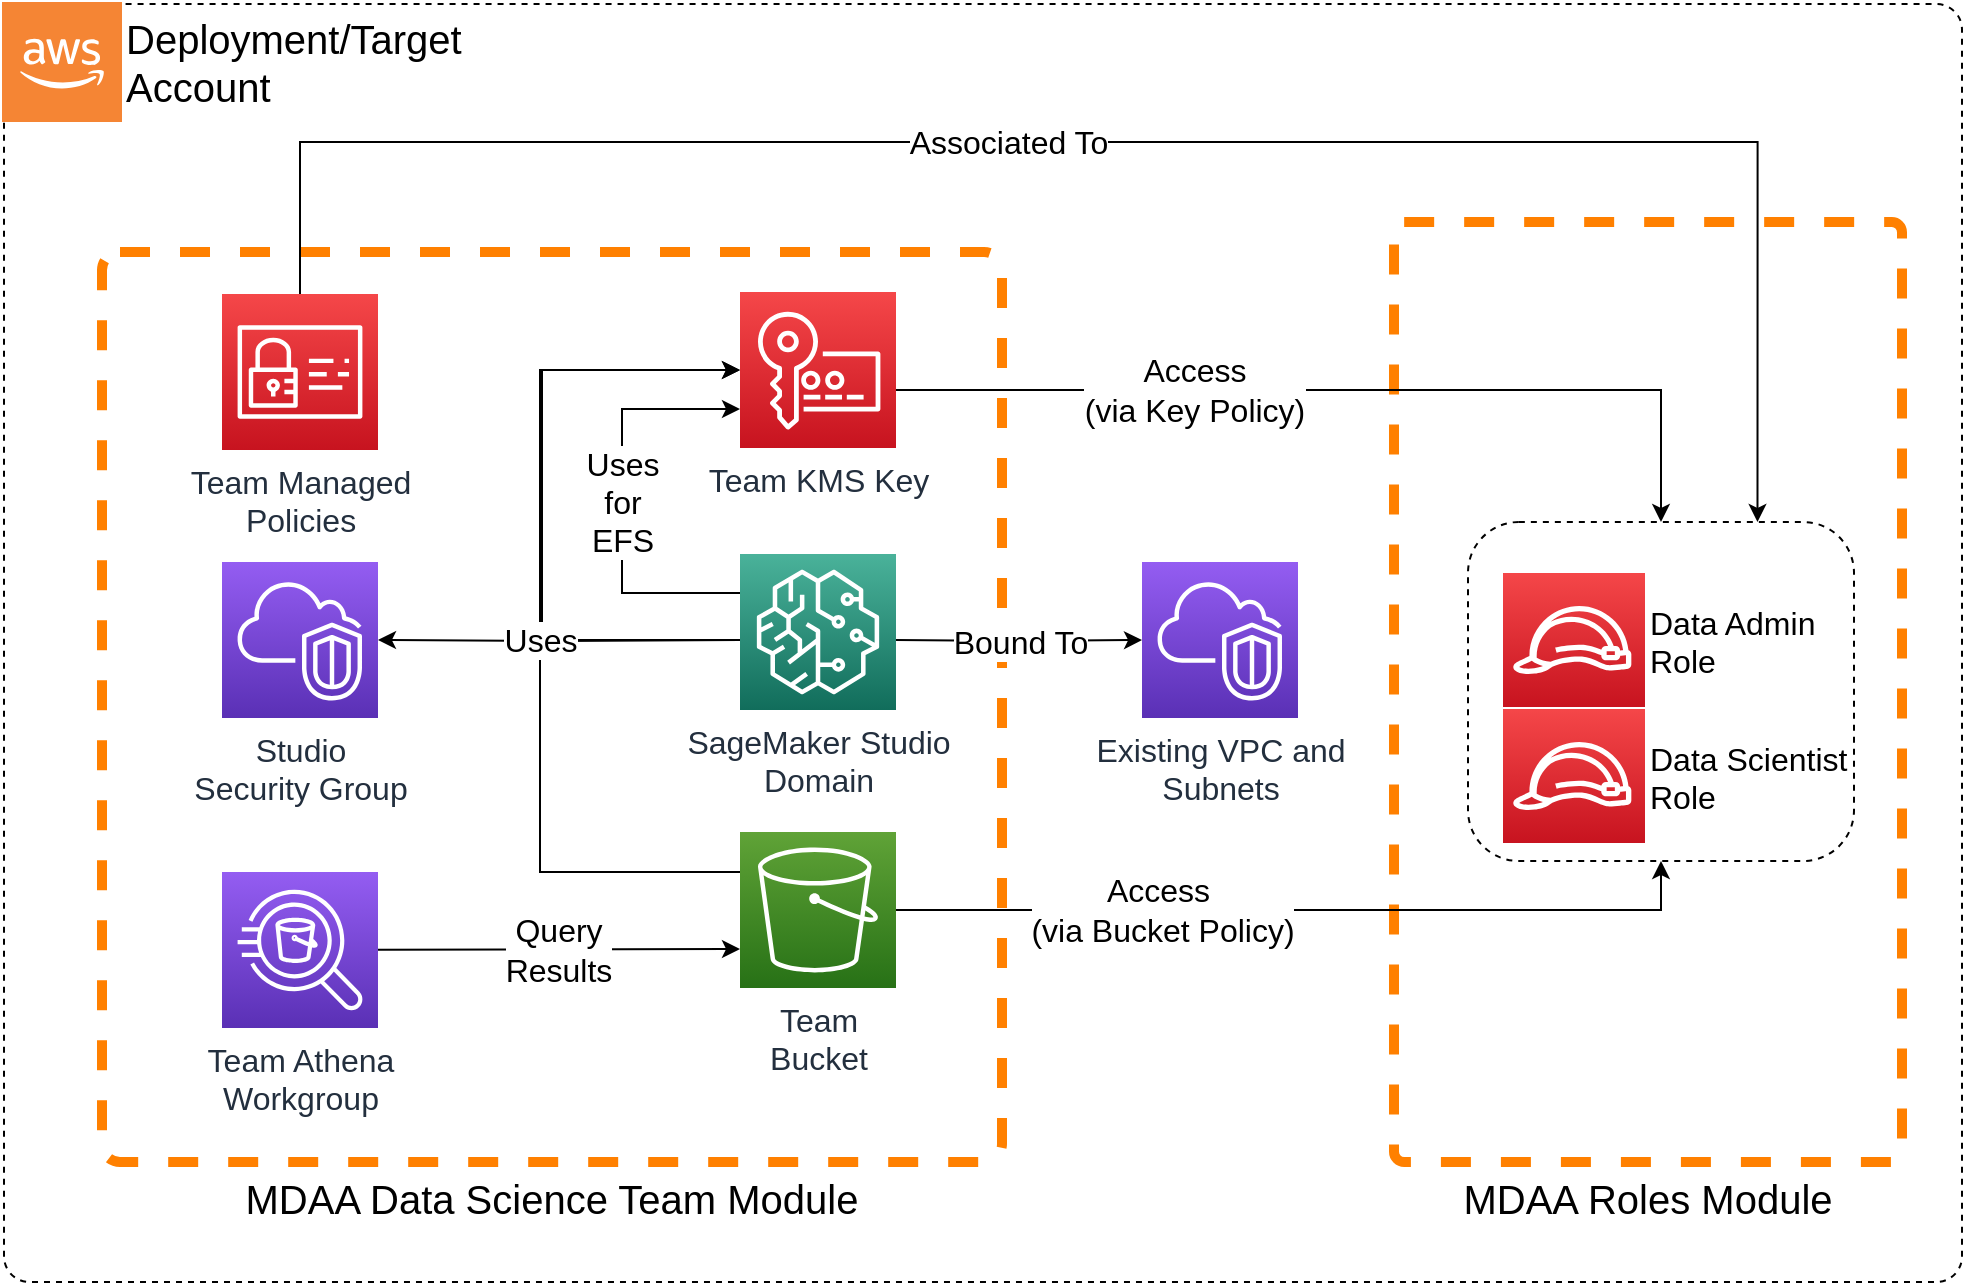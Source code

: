 <mxfile version="21.7.4" type="device" pages="2">
  <diagram id="n5W9dpHo_4uRlmlUV37y" name="Page-1">
    <mxGraphModel dx="1283" dy="813" grid="1" gridSize="10" guides="1" tooltips="1" connect="1" arrows="1" fold="1" page="1" pageScale="1" pageWidth="1700" pageHeight="1100" background="#FFFFFF" math="0" shadow="0">
      <root>
        <mxCell id="0" />
        <mxCell id="1" parent="0" />
        <mxCell id="Vt560z4J3A8kVG_z0Vwq-2" value="" style="rounded=1;whiteSpace=wrap;html=1;fontSize=20;fillColor=none;arcSize=2;dashed=1;" parent="1" vertex="1">
          <mxGeometry x="161" y="271" width="979" height="639" as="geometry" />
        </mxCell>
        <mxCell id="40" value="MDAA Roles Module" style="rounded=1;whiteSpace=wrap;html=1;fontSize=20;fillColor=none;arcSize=2;dashed=1;labelPosition=center;verticalLabelPosition=bottom;align=center;verticalAlign=top;strokeColor=#FF8000;strokeWidth=5;" parent="1" vertex="1">
          <mxGeometry x="856" y="380" width="254" height="470" as="geometry" />
        </mxCell>
        <mxCell id="Vt560z4J3A8kVG_z0Vwq-3" value="MDAA Data Science Team Module" style="rounded=1;whiteSpace=wrap;html=1;fontSize=20;fillColor=none;arcSize=2;dashed=1;labelPosition=center;verticalLabelPosition=bottom;align=center;verticalAlign=top;strokeColor=#FF8000;strokeWidth=5;" parent="1" vertex="1">
          <mxGeometry x="210" y="395" width="450" height="455" as="geometry" />
        </mxCell>
        <mxCell id="Vt560z4J3A8kVG_z0Vwq-4" value="Deployment/Target&lt;br style=&quot;font-size: 20px;&quot;&gt;Account" style="outlineConnect=0;dashed=0;verticalLabelPosition=middle;verticalAlign=middle;align=left;html=1;shape=mxgraph.aws3.cloud_2;fillColor=#F58534;gradientColor=none;labelPosition=right;fontSize=20;" parent="1" vertex="1">
          <mxGeometry x="160" y="270" width="60" height="60" as="geometry" />
        </mxCell>
        <mxCell id="32" value="Access&lt;br&gt;(via Key Policy)" style="edgeStyle=orthogonalEdgeStyle;rounded=0;html=1;fontSize=16;entryX=0.5;entryY=0;entryDx=0;entryDy=0;" parent="1" source="Vt560z4J3A8kVG_z0Vwq-15" target="47" edge="1">
          <mxGeometry x="-0.335" relative="1" as="geometry">
            <Array as="points">
              <mxPoint x="990" y="464" />
            </Array>
            <mxPoint as="offset" />
          </mxGeometry>
        </mxCell>
        <mxCell id="Vt560z4J3A8kVG_z0Vwq-15" value="Team KMS Key" style="sketch=0;points=[[0,0,0],[0.25,0,0],[0.5,0,0],[0.75,0,0],[1,0,0],[0,1,0],[0.25,1,0],[0.5,1,0],[0.75,1,0],[1,1,0],[0,0.25,0],[0,0.5,0],[0,0.75,0],[1,0.25,0],[1,0.5,0],[1,0.75,0]];outlineConnect=0;fontColor=#232F3E;gradientColor=#F54749;gradientDirection=north;fillColor=#C7131F;strokeColor=#ffffff;dashed=0;verticalLabelPosition=bottom;verticalAlign=top;align=center;html=1;fontSize=16;fontStyle=0;aspect=fixed;shape=mxgraph.aws4.resourceIcon;resIcon=mxgraph.aws4.key_management_service;" parent="1" vertex="1">
          <mxGeometry x="529" y="415" width="78" height="78" as="geometry" />
        </mxCell>
        <mxCell id="Vt560z4J3A8kVG_z0Vwq-16" value="Team&lt;br&gt;Bucket" style="sketch=0;points=[[0,0,0],[0.25,0,0],[0.5,0,0],[0.75,0,0],[1,0,0],[0,1,0],[0.25,1,0],[0.5,1,0],[0.75,1,0],[1,1,0],[0,0.25,0],[0,0.5,0],[0,0.75,0],[1,0.25,0],[1,0.5,0],[1,0.75,0]];outlineConnect=0;fontColor=#232F3E;gradientColor=#60A337;gradientDirection=north;fillColor=#277116;strokeColor=#ffffff;dashed=0;verticalLabelPosition=bottom;verticalAlign=top;align=center;html=1;fontSize=16;fontStyle=0;aspect=fixed;shape=mxgraph.aws4.resourceIcon;resIcon=mxgraph.aws4.s3;labelPosition=center;" parent="1" vertex="1">
          <mxGeometry x="529" y="685" width="78" height="78" as="geometry" />
        </mxCell>
        <mxCell id="28" value="Data Admin&#xa;Role" style="group;labelPosition=right;verticalLabelPosition=middle;align=left;verticalAlign=middle;fontSize=16;" parent="1" vertex="1" connectable="0">
          <mxGeometry x="910" y="555" width="72" height="68" as="geometry" />
        </mxCell>
        <mxCell id="29" value="" style="rounded=0;whiteSpace=wrap;html=1;verticalAlign=top;fillColor=#C7131F;strokeColor=#ffffff;fontColor=#232F3E;sketch=0;gradientColor=#F54749;gradientDirection=north;dashed=0;fontStyle=0;" parent="28" vertex="1">
          <mxGeometry width="72" height="68" as="geometry" />
        </mxCell>
        <mxCell id="30" value="" style="sketch=0;outlineConnect=0;dashed=0;verticalLabelPosition=bottom;verticalAlign=top;align=center;html=1;fontSize=12;fontStyle=0;aspect=fixed;pointerEvents=1;shape=mxgraph.aws4.role;" parent="28" vertex="1">
          <mxGeometry x="5" y="17" width="60.27" height="34" as="geometry" />
        </mxCell>
        <mxCell id="33" value="Access&amp;nbsp;&lt;br&gt;(via Bucket Policy)" style="edgeStyle=orthogonalEdgeStyle;rounded=0;html=1;entryX=0.5;entryY=1;entryDx=0;entryDy=0;fontSize=16;exitX=1;exitY=0.5;exitDx=0;exitDy=0;exitPerimeter=0;" parent="1" source="Vt560z4J3A8kVG_z0Vwq-16" target="47" edge="1">
          <mxGeometry x="-0.35" relative="1" as="geometry">
            <mxPoint x="607" y="725" as="sourcePoint" />
            <mxPoint as="offset" />
          </mxGeometry>
        </mxCell>
        <mxCell id="35" style="edgeStyle=orthogonalEdgeStyle;html=1;entryX=0;entryY=0.5;entryDx=0;entryDy=0;entryPerimeter=0;fontSize=16;rounded=0;" parent="1" target="Vt560z4J3A8kVG_z0Vwq-15" edge="1">
          <mxGeometry relative="1" as="geometry">
            <Array as="points">
              <mxPoint x="430" y="589.0" />
              <mxPoint x="430" y="454" />
            </Array>
            <mxPoint x="529" y="589" as="sourcePoint" />
          </mxGeometry>
        </mxCell>
        <mxCell id="37" value="Bound To" style="edgeStyle=orthogonalEdgeStyle;rounded=0;html=1;fontSize=16;" parent="1" target="36" edge="1">
          <mxGeometry relative="1" as="geometry">
            <mxPoint x="607" y="589" as="sourcePoint" />
          </mxGeometry>
        </mxCell>
        <mxCell id="39" style="edgeStyle=orthogonalEdgeStyle;rounded=0;html=1;fontSize=16;" parent="1" target="38" edge="1">
          <mxGeometry relative="1" as="geometry">
            <mxPoint x="529" y="589" as="sourcePoint" />
          </mxGeometry>
        </mxCell>
        <mxCell id="Vt560z4J3A8kVG_z0Vwq-23" value="Uses" style="edgeStyle=orthogonalEdgeStyle;rounded=0;orthogonalLoop=1;jettySize=auto;html=1;fontSize=16;entryX=0;entryY=0.5;entryDx=0;entryDy=0;entryPerimeter=0;" parent="1" source="Vt560z4J3A8kVG_z0Vwq-16" target="Vt560z4J3A8kVG_z0Vwq-15" edge="1">
          <mxGeometry x="-0.047" relative="1" as="geometry">
            <Array as="points">
              <mxPoint x="429" y="705" />
              <mxPoint x="429" y="454" />
            </Array>
            <mxPoint y="-1" as="offset" />
          </mxGeometry>
        </mxCell>
        <mxCell id="36" value="Existing VPC and&lt;br style=&quot;font-size: 16px;&quot;&gt;Subnets" style="sketch=0;points=[[0,0,0],[0.25,0,0],[0.5,0,0],[0.75,0,0],[1,0,0],[0,1,0],[0.25,1,0],[0.5,1,0],[0.75,1,0],[1,1,0],[0,0.25,0],[0,0.5,0],[0,0.75,0],[1,0.25,0],[1,0.5,0],[1,0.75,0]];outlineConnect=0;fontColor=#232F3E;gradientColor=#945DF2;gradientDirection=north;fillColor=#5A30B5;strokeColor=#ffffff;dashed=0;verticalLabelPosition=bottom;verticalAlign=top;align=center;html=1;fontSize=16;fontStyle=0;aspect=fixed;shape=mxgraph.aws4.resourceIcon;resIcon=mxgraph.aws4.vpc;" parent="1" vertex="1">
          <mxGeometry x="730" y="550" width="78" height="78" as="geometry" />
        </mxCell>
        <mxCell id="38" value="Studio&lt;br&gt;Security Group" style="sketch=0;points=[[0,0,0],[0.25,0,0],[0.5,0,0],[0.75,0,0],[1,0,0],[0,1,0],[0.25,1,0],[0.5,1,0],[0.75,1,0],[1,1,0],[0,0.25,0],[0,0.5,0],[0,0.75,0],[1,0.25,0],[1,0.5,0],[1,0.75,0]];outlineConnect=0;fontColor=#232F3E;gradientColor=#945DF2;gradientDirection=north;fillColor=#5A30B5;strokeColor=#ffffff;dashed=0;verticalLabelPosition=bottom;verticalAlign=top;align=center;html=1;fontSize=16;fontStyle=0;aspect=fixed;shape=mxgraph.aws4.resourceIcon;resIcon=mxgraph.aws4.vpc;" parent="1" vertex="1">
          <mxGeometry x="270" y="550" width="78" height="78" as="geometry" />
        </mxCell>
        <mxCell id="50" value="Uses&lt;br&gt;for&lt;br&gt;EFS" style="edgeStyle=orthogonalEdgeStyle;rounded=0;html=1;entryX=0;entryY=0.75;entryDx=0;entryDy=0;entryPerimeter=0;fontSize=16;exitX=0;exitY=0.25;exitDx=0;exitDy=0;exitPerimeter=0;" parent="1" source="41" target="Vt560z4J3A8kVG_z0Vwq-15" edge="1">
          <mxGeometry relative="1" as="geometry">
            <Array as="points">
              <mxPoint x="470" y="566" />
              <mxPoint x="470" y="474" />
            </Array>
          </mxGeometry>
        </mxCell>
        <mxCell id="41" value="SageMaker Studio &lt;br style=&quot;font-size: 16px;&quot;&gt;Domain" style="sketch=0;points=[[0,0,0],[0.25,0,0],[0.5,0,0],[0.75,0,0],[1,0,0],[0,1,0],[0.25,1,0],[0.5,1,0],[0.75,1,0],[1,1,0],[0,0.25,0],[0,0.5,0],[0,0.75,0],[1,0.25,0],[1,0.5,0],[1,0.75,0]];outlineConnect=0;fontColor=#232F3E;gradientColor=#4AB29A;gradientDirection=north;fillColor=#116D5B;strokeColor=#ffffff;dashed=0;verticalLabelPosition=bottom;verticalAlign=top;align=center;html=1;fontSize=16;fontStyle=0;aspect=fixed;shape=mxgraph.aws4.resourceIcon;resIcon=mxgraph.aws4.sagemaker;" parent="1" vertex="1">
          <mxGeometry x="529" y="546" width="78" height="78" as="geometry" />
        </mxCell>
        <mxCell id="43" value="Query&lt;br style=&quot;font-size: 16px;&quot;&gt;Results" style="edgeStyle=none;html=1;entryX=0;entryY=0.75;entryDx=0;entryDy=0;entryPerimeter=0;fontSize=16;" parent="1" source="42" target="Vt560z4J3A8kVG_z0Vwq-16" edge="1">
          <mxGeometry relative="1" as="geometry" />
        </mxCell>
        <mxCell id="42" value="Team Athena&lt;br style=&quot;font-size: 16px;&quot;&gt;Workgroup" style="sketch=0;points=[[0,0,0],[0.25,0,0],[0.5,0,0],[0.75,0,0],[1,0,0],[0,1,0],[0.25,1,0],[0.5,1,0],[0.75,1,0],[1,1,0],[0,0.25,0],[0,0.5,0],[0,0.75,0],[1,0.25,0],[1,0.5,0],[1,0.75,0]];outlineConnect=0;fontColor=#232F3E;gradientColor=#945DF2;gradientDirection=north;fillColor=#5A30B5;strokeColor=#ffffff;dashed=0;verticalLabelPosition=bottom;verticalAlign=top;align=center;html=1;fontSize=16;fontStyle=0;aspect=fixed;shape=mxgraph.aws4.resourceIcon;resIcon=mxgraph.aws4.athena;" parent="1" vertex="1">
          <mxGeometry x="270" y="705" width="78" height="78" as="geometry" />
        </mxCell>
        <mxCell id="44" value="Data Scientist&#xa;Role" style="group;labelPosition=right;verticalLabelPosition=middle;align=left;verticalAlign=middle;fontSize=16;" parent="1" vertex="1" connectable="0">
          <mxGeometry x="910" y="623" width="72" height="68" as="geometry" />
        </mxCell>
        <mxCell id="45" value="" style="rounded=0;whiteSpace=wrap;html=1;verticalAlign=top;fillColor=#C7131F;strokeColor=#ffffff;fontColor=#232F3E;sketch=0;gradientColor=#F54749;gradientDirection=north;dashed=0;fontStyle=0;" parent="44" vertex="1">
          <mxGeometry width="72" height="68" as="geometry" />
        </mxCell>
        <mxCell id="46" value="" style="sketch=0;outlineConnect=0;dashed=0;verticalLabelPosition=bottom;verticalAlign=top;align=center;html=1;fontSize=12;fontStyle=0;aspect=fixed;pointerEvents=1;shape=mxgraph.aws4.role;" parent="44" vertex="1">
          <mxGeometry x="5" y="17" width="60.27" height="34" as="geometry" />
        </mxCell>
        <mxCell id="47" value="" style="rounded=1;whiteSpace=wrap;html=1;fontSize=16;dashed=1;fillColor=none;" parent="1" vertex="1">
          <mxGeometry x="893" y="530" width="193" height="169.5" as="geometry" />
        </mxCell>
        <mxCell id="49" value="Associated To" style="edgeStyle=orthogonalEdgeStyle;html=1;entryX=0.75;entryY=0;entryDx=0;entryDy=0;fontSize=16;rounded=0;" parent="1" source="48" target="47" edge="1">
          <mxGeometry x="-0.136" relative="1" as="geometry">
            <Array as="points">
              <mxPoint x="309" y="340" />
              <mxPoint x="1038" y="340" />
            </Array>
            <mxPoint as="offset" />
          </mxGeometry>
        </mxCell>
        <mxCell id="48" value="Team Managed&lt;br&gt;Policies" style="sketch=0;points=[[0,0,0],[0.25,0,0],[0.5,0,0],[0.75,0,0],[1,0,0],[0,1,0],[0.25,1,0],[0.5,1,0],[0.75,1,0],[1,1,0],[0,0.25,0],[0,0.5,0],[0,0.75,0],[1,0.25,0],[1,0.5,0],[1,0.75,0]];outlineConnect=0;fontColor=#232F3E;gradientColor=#F54749;gradientDirection=north;fillColor=#C7131F;strokeColor=#ffffff;dashed=0;verticalLabelPosition=bottom;verticalAlign=top;align=center;html=1;fontSize=16;fontStyle=0;aspect=fixed;shape=mxgraph.aws4.resourceIcon;resIcon=mxgraph.aws4.identity_and_access_management;" parent="1" vertex="1">
          <mxGeometry x="270" y="416" width="78" height="78" as="geometry" />
        </mxCell>
      </root>
    </mxGraphModel>
  </diagram>
  <diagram id="J8mVswfM1XzISD028ROT" name="Page-2">
    <mxGraphModel dx="5113" dy="1857" grid="1" gridSize="10" guides="1" tooltips="1" connect="1" arrows="1" fold="1" page="1" pageScale="1" pageWidth="2182" pageHeight="1345" math="0" shadow="0">
      <root>
        <mxCell id="0" />
        <mxCell id="1" parent="0" />
        <mxCell id="CcTxp-rUYaUsrzvwo70J-1" value="" style="rounded=1;whiteSpace=wrap;html=1;fontSize=20;fillColor=none;arcSize=2;dashed=1;" vertex="1" parent="1">
          <mxGeometry x="-100" y="320" width="2800" height="1710" as="geometry" />
        </mxCell>
        <mxCell id="CcTxp-rUYaUsrzvwo70J-2" value="MDAA DataOps Project Module" style="rounded=1;whiteSpace=wrap;html=1;fontSize=20;fillColor=none;arcSize=2;dashed=1;labelPosition=center;verticalLabelPosition=top;align=center;verticalAlign=bottom;strokeColor=#FF8000;strokeWidth=5;" vertex="1" parent="1">
          <mxGeometry x="806.14" y="630" width="370" height="180" as="geometry" />
        </mxCell>
        <mxCell id="CcTxp-rUYaUsrzvwo70J-3" value="MDAA Roles Module&amp;nbsp;" style="rounded=1;whiteSpace=wrap;html=1;fontSize=20;fillColor=none;arcSize=2;dashed=1;labelPosition=center;verticalLabelPosition=bottom;align=center;verticalAlign=top;strokeColor=#FF8000;strokeWidth=5;" vertex="1" parent="1">
          <mxGeometry x="750" y="840" width="540" height="760" as="geometry" />
        </mxCell>
        <mxCell id="CcTxp-rUYaUsrzvwo70J-4" value="MDAA Athena Workgroup Module&amp;nbsp;" style="rounded=1;whiteSpace=wrap;html=1;fontSize=20;fillColor=none;arcSize=2;dashed=1;labelPosition=center;verticalLabelPosition=bottom;align=center;verticalAlign=top;strokeColor=#FF8000;strokeWidth=5;" vertex="1" parent="1">
          <mxGeometry x="1320" y="840" width="570" height="480" as="geometry" />
        </mxCell>
        <mxCell id="CcTxp-rUYaUsrzvwo70J-5" value="MDAA S3 Data Lake Module&amp;nbsp;" style="rounded=1;whiteSpace=wrap;html=1;fontSize=20;fillColor=none;arcSize=2;dashed=1;labelPosition=center;verticalLabelPosition=bottom;align=center;verticalAlign=top;strokeColor=#FF8000;strokeWidth=5;" vertex="1" parent="1">
          <mxGeometry x="50" y="840" width="650" height="480" as="geometry" />
        </mxCell>
        <mxCell id="CcTxp-rUYaUsrzvwo70J-6" value="Deployment/Target&lt;br style=&quot;font-size: 20px;&quot;&gt;Account" style="outlineConnect=0;dashed=0;verticalLabelPosition=middle;verticalAlign=middle;align=left;html=1;shape=mxgraph.aws3.cloud_2;fillColor=#F58534;gradientColor=none;labelPosition=right;fontSize=20;" vertex="1" parent="1">
          <mxGeometry x="-10" y="330" width="60" height="60" as="geometry" />
        </mxCell>
        <mxCell id="CcTxp-rUYaUsrzvwo70J-7" value="Transformed&lt;br&gt;Bucket" style="sketch=0;points=[[0,0,0],[0.25,0,0],[0.5,0,0],[0.75,0,0],[1,0,0],[0,1,0],[0.25,1,0],[0.5,1,0],[0.75,1,0],[1,1,0],[0,0.25,0],[0,0.5,0],[0,0.75,0],[1,0.25,0],[1,0.5,0],[1,0.75,0]];outlineConnect=0;fontColor=#232F3E;gradientColor=#60A337;gradientDirection=north;fillColor=#277116;strokeColor=#ffffff;dashed=0;verticalLabelPosition=middle;verticalAlign=middle;align=left;html=1;fontSize=16;fontStyle=0;aspect=fixed;shape=mxgraph.aws4.resourceIcon;resIcon=mxgraph.aws4.s3;labelPosition=right;" vertex="1" parent="1">
          <mxGeometry x="270" y="930" width="78" height="78" as="geometry" />
        </mxCell>
        <mxCell id="CcTxp-rUYaUsrzvwo70J-8" value="Data Lake&#xa;Bucket Policies" style="group;labelPosition=center;verticalLabelPosition=bottom;align=center;verticalAlign=top;fontSize=16;" vertex="1" connectable="0" parent="1">
          <mxGeometry x="269" y="1150" width="80" height="80" as="geometry" />
        </mxCell>
        <mxCell id="CcTxp-rUYaUsrzvwo70J-9" value="" style="whiteSpace=wrap;html=1;aspect=fixed;fontSize=16;verticalAlign=top;fillColor=#277116;strokeColor=#ffffff;fontColor=#232F3E;sketch=0;gradientColor=#60A337;gradientDirection=north;dashed=0;fontStyle=0;" vertex="1" parent="CcTxp-rUYaUsrzvwo70J-8">
          <mxGeometry width="80" height="80" as="geometry" />
        </mxCell>
        <mxCell id="CcTxp-rUYaUsrzvwo70J-10" value="" style="sketch=0;outlineConnect=0;dashed=0;verticalLabelPosition=bottom;verticalAlign=top;align=center;html=1;fontSize=16;fontStyle=0;aspect=fixed;pointerEvents=1;shape=mxgraph.aws4.policy;gradientDirection=north;" vertex="1" parent="CcTxp-rUYaUsrzvwo70J-8">
          <mxGeometry x="7.11" y="13" width="65.78" height="56.5" as="geometry" />
        </mxCell>
        <mxCell id="CcTxp-rUYaUsrzvwo70J-11" value="Data &#xa;Admin" style="group;labelPosition=right;verticalLabelPosition=middle;align=left;verticalAlign=middle;fontSize=16;" vertex="1" connectable="0" parent="1">
          <mxGeometry x="814" y="947.5" width="72" height="68" as="geometry" />
        </mxCell>
        <mxCell id="CcTxp-rUYaUsrzvwo70J-12" value="" style="rounded=0;whiteSpace=wrap;html=1;verticalAlign=top;fillColor=#C7131F;strokeColor=#ffffff;fontColor=#232F3E;sketch=0;gradientColor=#F54749;gradientDirection=north;dashed=0;fontStyle=0;" vertex="1" parent="CcTxp-rUYaUsrzvwo70J-11">
          <mxGeometry width="72" height="68" as="geometry" />
        </mxCell>
        <mxCell id="CcTxp-rUYaUsrzvwo70J-13" value="" style="sketch=0;outlineConnect=0;dashed=0;verticalLabelPosition=bottom;verticalAlign=top;align=center;html=1;fontSize=12;fontStyle=0;aspect=fixed;pointerEvents=1;shape=mxgraph.aws4.role;" vertex="1" parent="CcTxp-rUYaUsrzvwo70J-11">
          <mxGeometry x="5" y="17" width="60.27" height="34" as="geometry" />
        </mxCell>
        <mxCell id="CcTxp-rUYaUsrzvwo70J-14" style="edgeStyle=orthogonalEdgeStyle;rounded=0;html=1;entryX=0.5;entryY=1;entryDx=0;entryDy=0;fontSize=16;dashed=1;" edge="1" parent="1" source="CcTxp-rUYaUsrzvwo70J-17" target="CcTxp-rUYaUsrzvwo70J-29">
          <mxGeometry relative="1" as="geometry" />
        </mxCell>
        <mxCell id="CcTxp-rUYaUsrzvwo70J-15" style="edgeStyle=orthogonalEdgeStyle;rounded=0;html=1;dashed=1;fontSize=16;entryX=0.75;entryY=1;entryDx=0;entryDy=0;" edge="1" parent="1" source="CcTxp-rUYaUsrzvwo70J-17" target="CcTxp-rUYaUsrzvwo70J-43">
          <mxGeometry relative="1" as="geometry" />
        </mxCell>
        <mxCell id="CcTxp-rUYaUsrzvwo70J-16" style="edgeStyle=orthogonalEdgeStyle;rounded=0;html=1;entryX=0.75;entryY=1;entryDx=0;entryDy=0;dashed=1;fontSize=16;" edge="1" parent="1" source="CcTxp-rUYaUsrzvwo70J-17" target="CcTxp-rUYaUsrzvwo70J-12">
          <mxGeometry relative="1" as="geometry" />
        </mxCell>
        <mxCell id="CcTxp-rUYaUsrzvwo70J-17" value="IAM Managed&lt;br style=&quot;font-size: 16px;&quot;&gt;Policies" style="sketch=0;points=[[0,0,0],[0.25,0,0],[0.5,0,0],[0.75,0,0],[1,0,0],[0,1,0],[0.25,1,0],[0.5,1,0],[0.75,1,0],[1,1,0],[0,0.25,0],[0,0.5,0],[0,0.75,0],[1,0.25,0],[1,0.5,0],[1,0.75,0]];outlineConnect=0;fontColor=#232F3E;gradientColor=#F54749;gradientDirection=north;fillColor=#C7131F;strokeColor=#ffffff;dashed=0;verticalLabelPosition=bottom;verticalAlign=top;align=center;html=1;fontSize=16;fontStyle=0;aspect=fixed;shape=mxgraph.aws4.resourceIcon;resIcon=mxgraph.aws4.identity_and_access_management;labelPosition=center;" vertex="1" parent="1">
          <mxGeometry x="1147" y="1200" width="78" height="78" as="geometry" />
        </mxCell>
        <mxCell id="CcTxp-rUYaUsrzvwo70J-18" value="Associated to&lt;br&gt;Data User Role" style="edgeStyle=orthogonalEdgeStyle;html=1;rounded=0;verticalAlign=middle;fontSize=16;entryX=1;entryY=0.5;entryDx=0;entryDy=0;" edge="1" parent="1" source="CcTxp-rUYaUsrzvwo70J-20" target="CcTxp-rUYaUsrzvwo70J-29">
          <mxGeometry x="0.21" relative="1" as="geometry">
            <mxPoint x="930" y="840" as="targetPoint" />
            <Array as="points">
              <mxPoint x="1509" y="977" />
            </Array>
            <mxPoint as="offset" />
          </mxGeometry>
        </mxCell>
        <mxCell id="CcTxp-rUYaUsrzvwo70J-19" style="edgeStyle=orthogonalEdgeStyle;rounded=0;html=1;entryX=0;entryY=0.25;entryDx=0;entryDy=0;entryPerimeter=0;fontSize=16;" edge="1" parent="1" source="CcTxp-rUYaUsrzvwo70J-20" target="CcTxp-rUYaUsrzvwo70J-22">
          <mxGeometry relative="1" as="geometry">
            <Array as="points">
              <mxPoint x="1671" y="981.5" />
              <mxPoint x="1671" y="1132.5" />
            </Array>
          </mxGeometry>
        </mxCell>
        <mxCell id="CcTxp-rUYaUsrzvwo70J-20" value="WorkGroup IAM&lt;br&gt;Managed Policy" style="sketch=0;points=[[0,0,0],[0.25,0,0],[0.5,0,0],[0.75,0,0],[1,0,0],[0,1,0],[0.25,1,0],[0.5,1,0],[0.75,1,0],[1,1,0],[0,0.25,0],[0,0.5,0],[0,0.75,0],[1,0.25,0],[1,0.5,0],[1,0.75,0]];outlineConnect=0;fontColor=#232F3E;gradientColor=#F54749;gradientDirection=north;fillColor=#C7131F;strokeColor=#ffffff;dashed=0;verticalLabelPosition=bottom;verticalAlign=top;align=center;html=1;fontSize=16;fontStyle=0;aspect=fixed;shape=mxgraph.aws4.resourceIcon;resIcon=mxgraph.aws4.identity_and_access_management;labelPosition=center;" vertex="1" parent="1">
          <mxGeometry x="1431" y="942.5" width="78" height="78" as="geometry" />
        </mxCell>
        <mxCell id="CcTxp-rUYaUsrzvwo70J-21" value="Encrypted&lt;br&gt;With" style="edgeStyle=orthogonalEdgeStyle;rounded=0;html=1;entryX=1;entryY=0.75;entryDx=0;entryDy=0;entryPerimeter=0;fontSize=16;exitX=0;exitY=0.75;exitDx=0;exitDy=0;exitPerimeter=0;" edge="1" parent="1" source="CcTxp-rUYaUsrzvwo70J-22" target="CcTxp-rUYaUsrzvwo70J-23">
          <mxGeometry relative="1" as="geometry" />
        </mxCell>
        <mxCell id="CcTxp-rUYaUsrzvwo70J-22" value="Workgroup Query&lt;br&gt;Results Bucket" style="sketch=0;points=[[0,0,0],[0.25,0,0],[0.5,0,0],[0.75,0,0],[1,0,0],[0,1,0],[0.25,1,0],[0.5,1,0],[0.75,1,0],[1,1,0],[0,0.25,0],[0,0.5,0],[0,0.75,0],[1,0.25,0],[1,0.5,0],[1,0.75,0]];outlineConnect=0;fontColor=#232F3E;gradientColor=#60A337;gradientDirection=north;fillColor=#277116;strokeColor=#ffffff;dashed=0;verticalLabelPosition=bottom;verticalAlign=top;align=center;html=1;fontSize=16;fontStyle=0;aspect=fixed;shape=mxgraph.aws4.resourceIcon;resIcon=mxgraph.aws4.s3;labelPosition=center;" vertex="1" parent="1">
          <mxGeometry x="1701" y="1112.5" width="78" height="78" as="geometry" />
        </mxCell>
        <mxCell id="CcTxp-rUYaUsrzvwo70J-23" value="Workgroup&lt;br&gt;KMS Key" style="sketch=0;points=[[0,0,0],[0.25,0,0],[0.5,0,0],[0.75,0,0],[1,0,0],[0,1,0],[0.25,1,0],[0.5,1,0],[0.75,1,0],[1,1,0],[0,0.25,0],[0,0.5,0],[0,0.75,0],[1,0.25,0],[1,0.5,0],[1,0.75,0]];outlineConnect=0;fontColor=#232F3E;gradientColor=#F54749;gradientDirection=north;fillColor=#C7131F;strokeColor=#ffffff;dashed=0;verticalLabelPosition=bottom;verticalAlign=top;align=center;html=1;fontSize=16;fontStyle=0;aspect=fixed;shape=mxgraph.aws4.resourceIcon;resIcon=mxgraph.aws4.key_management_service;" vertex="1" parent="1">
          <mxGeometry x="1431" y="1112.5" width="78" height="78" as="geometry" />
        </mxCell>
        <mxCell id="CcTxp-rUYaUsrzvwo70J-24" value="Results&lt;br&gt;Location" style="edgeStyle=orthogonalEdgeStyle;rounded=0;html=1;fontSize=16;" edge="1" parent="1" source="CcTxp-rUYaUsrzvwo70J-25" target="CcTxp-rUYaUsrzvwo70J-22">
          <mxGeometry relative="1" as="geometry" />
        </mxCell>
        <mxCell id="CcTxp-rUYaUsrzvwo70J-25" value="Athena&lt;br style=&quot;font-size: 16px;&quot;&gt;Workgroup" style="sketch=0;points=[[0,0,0],[0.25,0,0],[0.5,0,0],[0.75,0,0],[1,0,0],[0,1,0],[0.25,1,0],[0.5,1,0],[0.75,1,0],[1,1,0],[0,0.25,0],[0,0.5,0],[0,0.75,0],[1,0.25,0],[1,0.5,0],[1,0.75,0]];outlineConnect=0;fontColor=#232F3E;gradientColor=#945DF2;gradientDirection=north;fillColor=#5A30B5;strokeColor=#ffffff;dashed=0;verticalLabelPosition=top;verticalAlign=bottom;align=center;html=1;fontSize=16;fontStyle=0;aspect=fixed;shape=mxgraph.aws4.resourceIcon;resIcon=mxgraph.aws4.athena;labelPosition=center;" vertex="1" parent="1">
          <mxGeometry x="1701" y="942.5" width="78" height="78" as="geometry" />
        </mxCell>
        <mxCell id="CcTxp-rUYaUsrzvwo70J-26" value="Glue Databases" style="sketch=0;points=[[0,0,0],[0.25,0,0],[0.5,0,0],[0.75,0,0],[1,0,0],[0,1,0],[0.25,1,0],[0.5,1,0],[0.75,1,0],[1,1,0],[0,0.25,0],[0,0.5,0],[0,0.75,0],[1,0.25,0],[1,0.5,0],[1,0.75,0]];outlineConnect=0;fontColor=#232F3E;gradientColor=#945DF2;gradientDirection=north;fillColor=#5A30B5;strokeColor=#ffffff;dashed=0;verticalLabelPosition=top;verticalAlign=bottom;align=center;html=1;fontSize=16;fontStyle=0;aspect=fixed;shape=mxgraph.aws4.resourceIcon;resIcon=mxgraph.aws4.glue;labelPosition=center;" vertex="1" parent="1">
          <mxGeometry x="952.14" y="700" width="78" height="78" as="geometry" />
        </mxCell>
        <mxCell id="CcTxp-rUYaUsrzvwo70J-27" value="Access&lt;br&gt;Granted To" style="edgeStyle=orthogonalEdgeStyle;rounded=0;html=1;fontSize=16;" edge="1" parent="1" source="CcTxp-rUYaUsrzvwo70J-20" target="CcTxp-rUYaUsrzvwo70J-25">
          <mxGeometry relative="1" as="geometry">
            <Array as="points">
              <mxPoint x="1661" y="981.5" />
              <mxPoint x="1661" y="981.5" />
            </Array>
          </mxGeometry>
        </mxCell>
        <mxCell id="CcTxp-rUYaUsrzvwo70J-28" value="Data&#xa;User" style="group;labelPosition=left;verticalLabelPosition=middle;align=right;verticalAlign=middle;fontSize=16;" vertex="1" connectable="0" parent="1">
          <mxGeometry x="1150" y="947.5" width="72" height="68" as="geometry" />
        </mxCell>
        <mxCell id="CcTxp-rUYaUsrzvwo70J-29" value="" style="rounded=0;whiteSpace=wrap;html=1;verticalAlign=top;fillColor=#C7131F;strokeColor=#ffffff;fontColor=#232F3E;sketch=0;gradientColor=#F54749;gradientDirection=north;dashed=0;fontStyle=0;" vertex="1" parent="CcTxp-rUYaUsrzvwo70J-28">
          <mxGeometry width="72" height="68" as="geometry" />
        </mxCell>
        <mxCell id="CcTxp-rUYaUsrzvwo70J-30" value="" style="sketch=0;outlineConnect=0;dashed=0;verticalLabelPosition=bottom;verticalAlign=top;align=center;html=1;fontSize=12;fontStyle=0;aspect=fixed;pointerEvents=1;shape=mxgraph.aws4.role;" vertex="1" parent="CcTxp-rUYaUsrzvwo70J-28">
          <mxGeometry x="5" y="17" width="60.27" height="34" as="geometry" />
        </mxCell>
        <mxCell id="CcTxp-rUYaUsrzvwo70J-31" style="edgeStyle=orthogonalEdgeStyle;rounded=0;html=1;entryX=0.25;entryY=1;entryDx=0;entryDy=0;fontSize=16;exitX=1;exitY=0.5;exitDx=0;exitDy=0;" edge="1" parent="1" source="CcTxp-rUYaUsrzvwo70J-9" target="CcTxp-rUYaUsrzvwo70J-12">
          <mxGeometry relative="1" as="geometry" />
        </mxCell>
        <mxCell id="CcTxp-rUYaUsrzvwo70J-32" value="MDAA DataOps Crawler Module" style="rounded=1;whiteSpace=wrap;html=1;fontSize=20;fillColor=none;arcSize=2;dashed=1;labelPosition=center;verticalLabelPosition=top;align=center;verticalAlign=bottom;strokeColor=#FF8000;strokeWidth=5;" vertex="1" parent="1">
          <mxGeometry x="220" y="450" width="460" height="180" as="geometry" />
        </mxCell>
        <mxCell id="CcTxp-rUYaUsrzvwo70J-33" value="Creates" style="edgeStyle=orthogonalEdgeStyle;rounded=0;html=1;entryX=0.5;entryY=0;entryDx=0;entryDy=0;entryPerimeter=0;fontSize=16;" edge="1" parent="1" source="CcTxp-rUYaUsrzvwo70J-34" target="CcTxp-rUYaUsrzvwo70J-37">
          <mxGeometry relative="1" as="geometry" />
        </mxCell>
        <mxCell id="CcTxp-rUYaUsrzvwo70J-34" value="Glue Crawlers" style="sketch=0;points=[[0,0,0],[0.25,0,0],[0.5,0,0],[0.75,0,0],[1,0,0],[0,1,0],[0.25,1,0],[0.5,1,0],[0.75,1,0],[1,1,0],[0,0.25,0],[0,0.5,0],[0,0.75,0],[1,0.25,0],[1,0.5,0],[1,0.75,0]];outlineConnect=0;fontColor=#232F3E;gradientColor=#945DF2;gradientDirection=north;fillColor=#5A30B5;strokeColor=#ffffff;dashed=0;verticalLabelPosition=middle;verticalAlign=middle;align=right;html=1;fontSize=16;fontStyle=0;aspect=fixed;shape=mxgraph.aws4.resourceIcon;resIcon=mxgraph.aws4.glue;labelPosition=left;" vertex="1" parent="1">
          <mxGeometry x="400" y="501" width="78" height="78" as="geometry" />
        </mxCell>
        <mxCell id="CcTxp-rUYaUsrzvwo70J-35" value="Created In" style="edgeStyle=orthogonalEdgeStyle;rounded=0;html=1;entryX=0;entryY=0.5;entryDx=0;entryDy=0;entryPerimeter=0;fontSize=16;exitX=1;exitY=0.5;exitDx=0;exitDy=0;exitPerimeter=0;" edge="1" parent="1" source="CcTxp-rUYaUsrzvwo70J-37" target="CcTxp-rUYaUsrzvwo70J-26">
          <mxGeometry relative="1" as="geometry">
            <Array as="points">
              <mxPoint x="740" y="740" />
              <mxPoint x="952" y="739" />
            </Array>
          </mxGeometry>
        </mxCell>
        <mxCell id="CcTxp-rUYaUsrzvwo70J-36" value="&lt;span style=&quot;color: rgb(0, 0, 0); font-family: Helvetica; font-size: 16px; font-style: normal; font-variant-ligatures: normal; font-variant-caps: normal; font-weight: 400; letter-spacing: normal; orphans: 2; text-align: center; text-indent: 0px; text-transform: none; widows: 2; word-spacing: 0px; -webkit-text-stroke-width: 0px; background-color: rgb(255, 255, 255); text-decoration-thickness: initial; text-decoration-style: initial; text-decoration-color: initial; float: none; display: inline !important;&quot;&gt;/data/sample-data/...&lt;/span&gt;" style="edgeStyle=orthogonalEdgeStyle;rounded=0;html=1;entryX=0.5;entryY=0;entryDx=0;entryDy=0;entryPerimeter=0;fontSize=16;" edge="1" parent="1" source="CcTxp-rUYaUsrzvwo70J-37" target="CcTxp-rUYaUsrzvwo70J-7">
          <mxGeometry x="0.142" relative="1" as="geometry">
            <Array as="points">
              <mxPoint x="439" y="810" />
              <mxPoint x="309" y="810" />
            </Array>
            <mxPoint x="1" as="offset" />
          </mxGeometry>
        </mxCell>
        <mxCell id="CcTxp-rUYaUsrzvwo70J-37" value="Glue Tables" style="sketch=0;points=[[0,0,0],[0.25,0,0],[0.5,0,0],[0.75,0,0],[1,0,0],[0,1,0],[0.25,1,0],[0.5,1,0],[0.75,1,0],[1,1,0],[0,0.25,0],[0,0.5,0],[0,0.75,0],[1,0.25,0],[1,0.5,0],[1,0.75,0]];outlineConnect=0;fontColor=#232F3E;gradientColor=#945DF2;gradientDirection=north;fillColor=#5A30B5;strokeColor=#ffffff;dashed=0;verticalLabelPosition=middle;verticalAlign=middle;align=right;html=1;fontSize=16;fontStyle=0;aspect=fixed;shape=mxgraph.aws4.resourceIcon;resIcon=mxgraph.aws4.glue;labelPosition=left;" vertex="1" parent="1">
          <mxGeometry x="400" y="700" width="78" height="78" as="geometry" />
        </mxCell>
        <mxCell id="CcTxp-rUYaUsrzvwo70J-38" value="Raw&lt;br&gt;Bucket" style="sketch=0;points=[[0,0,0],[0.25,0,0],[0.5,0,0],[0.75,0,0],[1,0,0],[0,1,0],[0.25,1,0],[0.5,1,0],[0.75,1,0],[1,1,0],[0,0.25,0],[0,0.5,0],[0,0.75,0],[1,0.25,0],[1,0.5,0],[1,0.75,0]];outlineConnect=0;fontColor=#232F3E;gradientColor=#60A337;gradientDirection=north;fillColor=#277116;strokeColor=#ffffff;dashed=0;verticalLabelPosition=middle;verticalAlign=middle;align=left;html=1;fontSize=16;fontStyle=0;aspect=fixed;shape=mxgraph.aws4.resourceIcon;resIcon=mxgraph.aws4.s3;labelPosition=right;" vertex="1" parent="1">
          <mxGeometry x="90" y="930" width="78" height="78" as="geometry" />
        </mxCell>
        <mxCell id="CcTxp-rUYaUsrzvwo70J-39" style="edgeStyle=orthogonalEdgeStyle;html=1;entryX=0.5;entryY=1;entryDx=0;entryDy=0;entryPerimeter=0;rounded=0;exitX=0.5;exitY=0;exitDx=0;exitDy=0;" edge="1" parent="1" source="CcTxp-rUYaUsrzvwo70J-9" target="CcTxp-rUYaUsrzvwo70J-38">
          <mxGeometry relative="1" as="geometry">
            <Array as="points">
              <mxPoint x="310" y="1090" />
              <mxPoint x="129" y="1090" />
            </Array>
          </mxGeometry>
        </mxCell>
        <mxCell id="CcTxp-rUYaUsrzvwo70J-40" value="Applied To" style="edgeStyle=orthogonalEdgeStyle;rounded=0;orthogonalLoop=1;jettySize=auto;html=1;fontSize=16;" edge="1" parent="1" source="CcTxp-rUYaUsrzvwo70J-9" target="CcTxp-rUYaUsrzvwo70J-7">
          <mxGeometry x="-0.155" relative="1" as="geometry">
            <mxPoint as="offset" />
          </mxGeometry>
        </mxCell>
        <mxCell id="CcTxp-rUYaUsrzvwo70J-41" style="edgeStyle=orthogonalEdgeStyle;html=1;entryX=0.25;entryY=1;entryDx=0;entryDy=0;rounded=0;exitX=1;exitY=0.5;exitDx=0;exitDy=0;" edge="1" parent="1" source="CcTxp-rUYaUsrzvwo70J-9" target="CcTxp-rUYaUsrzvwo70J-29">
          <mxGeometry relative="1" as="geometry" />
        </mxCell>
        <mxCell id="CcTxp-rUYaUsrzvwo70J-42" value="S3 Data Lake&lt;br&gt;Permissions&lt;br&gt;(via Bucket Policy)" style="edgeStyle=orthogonalEdgeStyle;rounded=0;orthogonalLoop=1;jettySize=auto;html=1;fontSize=16;entryX=0.25;entryY=1;entryDx=0;entryDy=0;exitX=1;exitY=0.5;exitDx=0;exitDy=0;" edge="1" parent="1" source="CcTxp-rUYaUsrzvwo70J-9" target="CcTxp-rUYaUsrzvwo70J-43">
          <mxGeometry x="-0.483" relative="1" as="geometry">
            <mxPoint as="offset" />
            <Array as="points">
              <mxPoint x="982" y="1190" />
            </Array>
            <mxPoint x="420" y="1218" as="sourcePoint" />
          </mxGeometry>
        </mxCell>
        <mxCell id="CcTxp-rUYaUsrzvwo70J-43" value="" style="rounded=0;whiteSpace=wrap;html=1;verticalAlign=top;fillColor=#C7131F;strokeColor=#ffffff;fontColor=#232F3E;sketch=0;gradientColor=#F54749;gradientDirection=north;dashed=0;fontStyle=0;" vertex="1" parent="1">
          <mxGeometry x="964" y="1040" width="72" height="68" as="geometry" />
        </mxCell>
        <mxCell id="CcTxp-rUYaUsrzvwo70J-44" value="" style="sketch=0;outlineConnect=0;dashed=0;verticalLabelPosition=bottom;verticalAlign=top;align=center;html=1;fontSize=12;fontStyle=0;aspect=fixed;pointerEvents=1;shape=mxgraph.aws4.role;" vertex="1" parent="1">
          <mxGeometry x="969.87" y="1057" width="60.27" height="34" as="geometry" />
        </mxCell>
        <mxCell id="CcTxp-rUYaUsrzvwo70J-45" value="Grant general access&lt;br&gt;to AWS services and catalog,&lt;br&gt;but not Data." style="strokeWidth=1;shadow=0;dashed=0;align=center;html=1;shape=mxgraph.mockup.text.callout;linkText=;textSize=17;textColor=#666666;callDir=SW;callStyle=line;fontSize=17;fontColor=#666666;align=left;verticalAlign=bottom;strokeColor=#666666;movableLabel=1;" vertex="1" parent="1">
          <mxGeometry x="940" y="1258" width="207" height="62" as="geometry">
            <mxPoint x="-104" y="-2" as="offset" />
          </mxGeometry>
        </mxCell>
        <mxCell id="CcTxp-rUYaUsrzvwo70J-46" value="Grants access&lt;br&gt;to data for all roles." style="strokeWidth=1;shadow=0;dashed=0;align=center;html=1;shape=mxgraph.mockup.text.callout;linkText=;textSize=17;textColor=#666666;callDir=SW;callStyle=line;fontSize=17;fontColor=#666666;align=left;verticalAlign=bottom;strokeColor=#666666;movableLabel=1;" vertex="1" parent="1">
          <mxGeometry x="100" y="1208" width="169" height="62" as="geometry">
            <mxPoint x="-50" y="-8" as="offset" />
          </mxGeometry>
        </mxCell>
        <mxCell id="CcTxp-rUYaUsrzvwo70J-47" value="MDAA LakeFormation&lt;br&gt;Settings Module&amp;nbsp;" style="rounded=1;whiteSpace=wrap;html=1;fontSize=20;fillColor=none;arcSize=2;dashed=1;labelPosition=center;verticalLabelPosition=top;align=center;verticalAlign=bottom;strokeColor=#FF8000;strokeWidth=5;" vertex="1" parent="1">
          <mxGeometry x="1420" y="630" width="370" height="180" as="geometry" />
        </mxCell>
        <mxCell id="CcTxp-rUYaUsrzvwo70J-48" value="Create&lt;br style=&quot;font-size: 16px;&quot;&gt;Automatically" style="edgeStyle=orthogonalEdgeStyle;rounded=0;html=1;entryX=1;entryY=0.5;entryDx=0;entryDy=0;entryPerimeter=0;fontSize=16;" edge="1" parent="1" source="CcTxp-rUYaUsrzvwo70J-49" target="CcTxp-rUYaUsrzvwo70J-51">
          <mxGeometry relative="1" as="geometry" />
        </mxCell>
        <mxCell id="CcTxp-rUYaUsrzvwo70J-49" value="LakeFormation&lt;br&gt;IAMAllowedPrincipals&lt;br&gt;Default (True)" style="sketch=0;points=[[0,0,0],[0.25,0,0],[0.5,0,0],[0.75,0,0],[1,0,0],[0,1,0],[0.25,1,0],[0.5,1,0],[0.75,1,0],[1,1,0],[0,0.25,0],[0,0.5,0],[0,0.75,0],[1,0.25,0],[1,0.5,0],[1,0.75,0]];outlineConnect=0;fontColor=#232F3E;gradientColor=#945DF2;gradientDirection=north;fillColor=#5A30B5;strokeColor=#ffffff;dashed=0;verticalLabelPosition=middle;verticalAlign=middle;align=left;html=1;fontSize=16;fontStyle=0;aspect=fixed;shape=mxgraph.aws4.resourceIcon;resIcon=mxgraph.aws4.lake_formation;labelPosition=right;" vertex="1" parent="1">
          <mxGeometry x="1560" y="700" width="78" height="78" as="geometry" />
        </mxCell>
        <mxCell id="CcTxp-rUYaUsrzvwo70J-50" value="Delgates Access&lt;br style=&quot;font-size: 16px;&quot;&gt;To IAM Permissions&amp;nbsp;" style="edgeStyle=orthogonalEdgeStyle;rounded=0;html=1;entryX=1;entryY=0.5;entryDx=0;entryDy=0;entryPerimeter=0;fontSize=16;" edge="1" parent="1" source="CcTxp-rUYaUsrzvwo70J-51" target="CcTxp-rUYaUsrzvwo70J-26">
          <mxGeometry relative="1" as="geometry" />
        </mxCell>
        <mxCell id="CcTxp-rUYaUsrzvwo70J-51" value="IAMAllowed&lt;br&gt;Principals&lt;br&gt;Grant" style="sketch=0;points=[[0,0,0],[0.25,0,0],[0.5,0,0],[0.75,0,0],[1,0,0],[0,1,0],[0.25,1,0],[0.5,1,0],[0.75,1,0],[1,1,0],[0,0.25,0],[0,0.5,0],[0,0.75,0],[1,0.25,0],[1,0.5,0],[1,0.75,0]];outlineConnect=0;fontColor=#232F3E;gradientColor=#945DF2;gradientDirection=north;fillColor=#5A30B5;strokeColor=#ffffff;dashed=0;verticalLabelPosition=top;verticalAlign=bottom;align=center;html=1;fontSize=16;fontStyle=0;aspect=fixed;shape=mxgraph.aws4.resourceIcon;resIcon=mxgraph.aws4.lake_formation;labelPosition=center;" vertex="1" parent="1">
          <mxGeometry x="1280" y="700" width="78" height="78" as="geometry" />
        </mxCell>
        <mxCell id="WcDmEKWQtHB5HDOW0P0I-3" value="MDAA Data Science Team Module" style="rounded=1;whiteSpace=wrap;html=1;fontSize=20;fillColor=none;arcSize=2;dashed=1;labelPosition=center;verticalLabelPosition=bottom;align=center;verticalAlign=top;strokeColor=#FF8000;strokeWidth=5;" vertex="1" parent="1">
          <mxGeometry x="50" y="1410" width="450" height="455" as="geometry" />
        </mxCell>
        <mxCell id="WcDmEKWQtHB5HDOW0P0I-5" value="Access&lt;br&gt;(via Key Policy)" style="edgeStyle=orthogonalEdgeStyle;rounded=0;html=1;fontSize=16;" edge="1" parent="1" source="WcDmEKWQtHB5HDOW0P0I-6" target="WcDmEKWQtHB5HDOW0P0I-25">
          <mxGeometry x="-0.335" relative="1" as="geometry">
            <Array as="points">
              <mxPoint x="890" y="1469" />
              <mxPoint x="890" y="1469" />
            </Array>
            <mxPoint as="offset" />
            <mxPoint x="870" y="1400" as="targetPoint" />
          </mxGeometry>
        </mxCell>
        <mxCell id="WcDmEKWQtHB5HDOW0P0I-6" value="Team KMS Key" style="sketch=0;points=[[0,0,0],[0.25,0,0],[0.5,0,0],[0.75,0,0],[1,0,0],[0,1,0],[0.25,1,0],[0.5,1,0],[0.75,1,0],[1,1,0],[0,0.25,0],[0,0.5,0],[0,0.75,0],[1,0.25,0],[1,0.5,0],[1,0.75,0]];outlineConnect=0;fontColor=#232F3E;gradientColor=#F54749;gradientDirection=north;fillColor=#C7131F;strokeColor=#ffffff;dashed=0;verticalLabelPosition=bottom;verticalAlign=top;align=center;html=1;fontSize=16;fontStyle=0;aspect=fixed;shape=mxgraph.aws4.resourceIcon;resIcon=mxgraph.aws4.key_management_service;" vertex="1" parent="1">
          <mxGeometry x="369" y="1430" width="78" height="78" as="geometry" />
        </mxCell>
        <mxCell id="WcDmEKWQtHB5HDOW0P0I-7" value="Team&lt;br&gt;Bucket" style="sketch=0;points=[[0,0,0],[0.25,0,0],[0.5,0,0],[0.75,0,0],[1,0,0],[0,1,0],[0.25,1,0],[0.5,1,0],[0.75,1,0],[1,1,0],[0,0.25,0],[0,0.5,0],[0,0.75,0],[1,0.25,0],[1,0.5,0],[1,0.75,0]];outlineConnect=0;fontColor=#232F3E;gradientColor=#60A337;gradientDirection=north;fillColor=#277116;strokeColor=#ffffff;dashed=0;verticalLabelPosition=bottom;verticalAlign=top;align=center;html=1;fontSize=16;fontStyle=0;aspect=fixed;shape=mxgraph.aws4.resourceIcon;resIcon=mxgraph.aws4.s3;labelPosition=center;" vertex="1" parent="1">
          <mxGeometry x="369" y="1700" width="78" height="78" as="geometry" />
        </mxCell>
        <mxCell id="WcDmEKWQtHB5HDOW0P0I-8" value="Data Admin&#xa;Role" style="group;labelPosition=right;verticalLabelPosition=middle;align=left;verticalAlign=middle;fontSize=16;" vertex="1" connectable="0" parent="1">
          <mxGeometry x="900" y="1420" width="72" height="68" as="geometry" />
        </mxCell>
        <mxCell id="WcDmEKWQtHB5HDOW0P0I-9" value="" style="rounded=0;whiteSpace=wrap;html=1;verticalAlign=top;fillColor=#C7131F;strokeColor=#ffffff;fontColor=#232F3E;sketch=0;gradientColor=#F54749;gradientDirection=north;dashed=0;fontStyle=0;" vertex="1" parent="WcDmEKWQtHB5HDOW0P0I-8">
          <mxGeometry width="72" height="68" as="geometry" />
        </mxCell>
        <mxCell id="WcDmEKWQtHB5HDOW0P0I-10" value="" style="sketch=0;outlineConnect=0;dashed=0;verticalLabelPosition=bottom;verticalAlign=top;align=center;html=1;fontSize=12;fontStyle=0;aspect=fixed;pointerEvents=1;shape=mxgraph.aws4.role;" vertex="1" parent="WcDmEKWQtHB5HDOW0P0I-8">
          <mxGeometry x="5" y="17" width="60.27" height="34" as="geometry" />
        </mxCell>
        <mxCell id="WcDmEKWQtHB5HDOW0P0I-11" value="Access&amp;nbsp;&lt;br&gt;(via Bucket Policy)" style="edgeStyle=orthogonalEdgeStyle;rounded=0;html=1;entryX=0.5;entryY=1;entryDx=0;entryDy=0;fontSize=16;exitX=1;exitY=0.5;exitDx=0;exitDy=0;exitPerimeter=0;" edge="1" parent="1" source="WcDmEKWQtHB5HDOW0P0I-7" target="WcDmEKWQtHB5HDOW0P0I-25">
          <mxGeometry x="-0.35" relative="1" as="geometry">
            <mxPoint x="447" y="1905" as="sourcePoint" />
            <mxPoint as="offset" />
            <Array as="points">
              <mxPoint x="780" y="1739" />
              <mxPoint x="780" y="1590" />
              <mxPoint x="970" y="1590" />
            </Array>
          </mxGeometry>
        </mxCell>
        <mxCell id="WcDmEKWQtHB5HDOW0P0I-12" style="edgeStyle=orthogonalEdgeStyle;html=1;entryX=0;entryY=0.5;entryDx=0;entryDy=0;entryPerimeter=0;fontSize=16;rounded=0;" edge="1" parent="1" target="WcDmEKWQtHB5HDOW0P0I-6">
          <mxGeometry relative="1" as="geometry">
            <Array as="points">
              <mxPoint x="270" y="1604" />
              <mxPoint x="270" y="1469" />
            </Array>
            <mxPoint x="369" y="1604" as="sourcePoint" />
          </mxGeometry>
        </mxCell>
        <mxCell id="WcDmEKWQtHB5HDOW0P0I-13" value="Bound To" style="edgeStyle=orthogonalEdgeStyle;rounded=0;html=1;fontSize=16;" edge="1" parent="1" target="WcDmEKWQtHB5HDOW0P0I-16">
          <mxGeometry relative="1" as="geometry">
            <mxPoint x="447" y="1604" as="sourcePoint" />
          </mxGeometry>
        </mxCell>
        <mxCell id="WcDmEKWQtHB5HDOW0P0I-14" style="edgeStyle=orthogonalEdgeStyle;rounded=0;html=1;fontSize=16;" edge="1" parent="1" target="WcDmEKWQtHB5HDOW0P0I-17">
          <mxGeometry relative="1" as="geometry">
            <mxPoint x="369" y="1604" as="sourcePoint" />
          </mxGeometry>
        </mxCell>
        <mxCell id="WcDmEKWQtHB5HDOW0P0I-15" value="Uses" style="edgeStyle=orthogonalEdgeStyle;rounded=0;orthogonalLoop=1;jettySize=auto;html=1;fontSize=16;entryX=0;entryY=0.5;entryDx=0;entryDy=0;entryPerimeter=0;" edge="1" parent="1" source="WcDmEKWQtHB5HDOW0P0I-7" target="WcDmEKWQtHB5HDOW0P0I-6">
          <mxGeometry x="-0.047" relative="1" as="geometry">
            <Array as="points">
              <mxPoint x="269" y="1720" />
              <mxPoint x="269" y="1469" />
            </Array>
            <mxPoint y="-1" as="offset" />
          </mxGeometry>
        </mxCell>
        <mxCell id="WcDmEKWQtHB5HDOW0P0I-16" value="Existing VPC and&lt;br style=&quot;font-size: 16px;&quot;&gt;Subnets" style="sketch=0;points=[[0,0,0],[0.25,0,0],[0.5,0,0],[0.75,0,0],[1,0,0],[0,1,0],[0.25,1,0],[0.5,1,0],[0.75,1,0],[1,1,0],[0,0.25,0],[0,0.5,0],[0,0.75,0],[1,0.25,0],[1,0.5,0],[1,0.75,0]];outlineConnect=0;fontColor=#232F3E;gradientColor=#945DF2;gradientDirection=north;fillColor=#5A30B5;strokeColor=#ffffff;dashed=0;verticalLabelPosition=bottom;verticalAlign=top;align=center;html=1;fontSize=16;fontStyle=0;aspect=fixed;shape=mxgraph.aws4.resourceIcon;resIcon=mxgraph.aws4.vpc;" vertex="1" parent="1">
          <mxGeometry x="610" y="1565" width="78" height="78" as="geometry" />
        </mxCell>
        <mxCell id="WcDmEKWQtHB5HDOW0P0I-17" value="Studio&lt;br&gt;Security Group" style="sketch=0;points=[[0,0,0],[0.25,0,0],[0.5,0,0],[0.75,0,0],[1,0,0],[0,1,0],[0.25,1,0],[0.5,1,0],[0.75,1,0],[1,1,0],[0,0.25,0],[0,0.5,0],[0,0.75,0],[1,0.25,0],[1,0.5,0],[1,0.75,0]];outlineConnect=0;fontColor=#232F3E;gradientColor=#945DF2;gradientDirection=north;fillColor=#5A30B5;strokeColor=#ffffff;dashed=0;verticalLabelPosition=bottom;verticalAlign=top;align=center;html=1;fontSize=16;fontStyle=0;aspect=fixed;shape=mxgraph.aws4.resourceIcon;resIcon=mxgraph.aws4.vpc;" vertex="1" parent="1">
          <mxGeometry x="110" y="1565" width="78" height="78" as="geometry" />
        </mxCell>
        <mxCell id="WcDmEKWQtHB5HDOW0P0I-18" value="Uses&lt;br&gt;for&lt;br&gt;EFS" style="edgeStyle=orthogonalEdgeStyle;rounded=0;html=1;entryX=0;entryY=0.75;entryDx=0;entryDy=0;entryPerimeter=0;fontSize=16;exitX=0;exitY=0.25;exitDx=0;exitDy=0;exitPerimeter=0;" edge="1" parent="1" source="WcDmEKWQtHB5HDOW0P0I-19" target="WcDmEKWQtHB5HDOW0P0I-6">
          <mxGeometry relative="1" as="geometry">
            <Array as="points">
              <mxPoint x="310" y="1581" />
              <mxPoint x="310" y="1489" />
            </Array>
          </mxGeometry>
        </mxCell>
        <mxCell id="WcDmEKWQtHB5HDOW0P0I-19" value="SageMaker Studio &lt;br style=&quot;font-size: 16px;&quot;&gt;Domain" style="sketch=0;points=[[0,0,0],[0.25,0,0],[0.5,0,0],[0.75,0,0],[1,0,0],[0,1,0],[0.25,1,0],[0.5,1,0],[0.75,1,0],[1,1,0],[0,0.25,0],[0,0.5,0],[0,0.75,0],[1,0.25,0],[1,0.5,0],[1,0.75,0]];outlineConnect=0;fontColor=#232F3E;gradientColor=#4AB29A;gradientDirection=north;fillColor=#116D5B;strokeColor=#ffffff;dashed=0;verticalLabelPosition=bottom;verticalAlign=top;align=center;html=1;fontSize=16;fontStyle=0;aspect=fixed;shape=mxgraph.aws4.resourceIcon;resIcon=mxgraph.aws4.sagemaker;" vertex="1" parent="1">
          <mxGeometry x="369" y="1561" width="78" height="78" as="geometry" />
        </mxCell>
        <mxCell id="WcDmEKWQtHB5HDOW0P0I-20" value="Query&lt;br style=&quot;font-size: 16px;&quot;&gt;Results" style="edgeStyle=none;html=1;entryX=0;entryY=0.75;entryDx=0;entryDy=0;entryPerimeter=0;fontSize=16;" edge="1" parent="1" source="WcDmEKWQtHB5HDOW0P0I-21" target="WcDmEKWQtHB5HDOW0P0I-7">
          <mxGeometry relative="1" as="geometry" />
        </mxCell>
        <mxCell id="WcDmEKWQtHB5HDOW0P0I-21" value="Team Athena&lt;br style=&quot;font-size: 16px;&quot;&gt;Workgroup" style="sketch=0;points=[[0,0,0],[0.25,0,0],[0.5,0,0],[0.75,0,0],[1,0,0],[0,1,0],[0.25,1,0],[0.5,1,0],[0.75,1,0],[1,1,0],[0,0.25,0],[0,0.5,0],[0,0.75,0],[1,0.25,0],[1,0.5,0],[1,0.75,0]];outlineConnect=0;fontColor=#232F3E;gradientColor=#945DF2;gradientDirection=north;fillColor=#5A30B5;strokeColor=#ffffff;dashed=0;verticalLabelPosition=bottom;verticalAlign=top;align=center;html=1;fontSize=16;fontStyle=0;aspect=fixed;shape=mxgraph.aws4.resourceIcon;resIcon=mxgraph.aws4.athena;" vertex="1" parent="1">
          <mxGeometry x="110" y="1720" width="78" height="78" as="geometry" />
        </mxCell>
        <mxCell id="WcDmEKWQtHB5HDOW0P0I-22" value="Data Scientist&#xa;Role" style="group;labelPosition=right;verticalLabelPosition=middle;align=left;verticalAlign=middle;fontSize=16;" vertex="1" connectable="0" parent="1">
          <mxGeometry x="900" y="1488" width="72" height="68" as="geometry" />
        </mxCell>
        <mxCell id="WcDmEKWQtHB5HDOW0P0I-23" value="" style="rounded=0;whiteSpace=wrap;html=1;verticalAlign=top;fillColor=#C7131F;strokeColor=#ffffff;fontColor=#232F3E;sketch=0;gradientColor=#F54749;gradientDirection=north;dashed=0;fontStyle=0;" vertex="1" parent="WcDmEKWQtHB5HDOW0P0I-22">
          <mxGeometry width="72" height="68" as="geometry" />
        </mxCell>
        <mxCell id="WcDmEKWQtHB5HDOW0P0I-24" value="" style="sketch=0;outlineConnect=0;dashed=0;verticalLabelPosition=bottom;verticalAlign=top;align=center;html=1;fontSize=12;fontStyle=0;aspect=fixed;pointerEvents=1;shape=mxgraph.aws4.role;" vertex="1" parent="WcDmEKWQtHB5HDOW0P0I-22">
          <mxGeometry x="5" y="17" width="60.27" height="34" as="geometry" />
        </mxCell>
        <mxCell id="WcDmEKWQtHB5HDOW0P0I-25" value="" style="rounded=1;whiteSpace=wrap;html=1;fontSize=16;dashed=1;fillColor=none;" vertex="1" parent="1">
          <mxGeometry x="860" y="1401" width="220" height="164" as="geometry" />
        </mxCell>
        <mxCell id="WcDmEKWQtHB5HDOW0P0I-26" value="Associated To" style="edgeStyle=orthogonalEdgeStyle;html=1;entryX=0.5;entryY=0;entryDx=0;entryDy=0;fontSize=16;rounded=0;exitX=0.5;exitY=0;exitDx=0;exitDy=0;exitPerimeter=0;" edge="1" parent="1" source="WcDmEKWQtHB5HDOW0P0I-27" target="WcDmEKWQtHB5HDOW0P0I-25">
          <mxGeometry x="-0.136" relative="1" as="geometry">
            <Array as="points">
              <mxPoint x="149" y="1376" />
            </Array>
            <mxPoint as="offset" />
            <mxPoint x="180" y="1340" as="sourcePoint" />
            <mxPoint x="1061.75" y="1250" as="targetPoint" />
          </mxGeometry>
        </mxCell>
        <mxCell id="WcDmEKWQtHB5HDOW0P0I-27" value="Team Managed&lt;br&gt;Policies" style="sketch=0;points=[[0,0,0],[0.25,0,0],[0.5,0,0],[0.75,0,0],[1,0,0],[0,1,0],[0.25,1,0],[0.5,1,0],[0.75,1,0],[1,1,0],[0,0.25,0],[0,0.5,0],[0,0.75,0],[1,0.25,0],[1,0.5,0],[1,0.75,0]];outlineConnect=0;fontColor=#232F3E;gradientColor=#F54749;gradientDirection=north;fillColor=#C7131F;strokeColor=#ffffff;dashed=0;verticalLabelPosition=bottom;verticalAlign=top;align=center;html=1;fontSize=16;fontStyle=0;aspect=fixed;shape=mxgraph.aws4.resourceIcon;resIcon=mxgraph.aws4.identity_and_access_management;" vertex="1" parent="1">
          <mxGeometry x="110" y="1431" width="78" height="78" as="geometry" />
        </mxCell>
        <mxCell id="WcDmEKWQtHB5HDOW0P0I-30" value="MDAA Audit Module" style="rounded=1;whiteSpace=wrap;html=1;fontSize=20;fillColor=none;arcSize=2;dashed=1;labelPosition=center;verticalLabelPosition=bottom;align=center;verticalAlign=top;strokeColor=#FF8000;strokeWidth=5;" vertex="1" parent="1">
          <mxGeometry x="1990" y="1370" width="520" height="440" as="geometry" />
        </mxCell>
        <mxCell id="WcDmEKWQtHB5HDOW0P0I-31" value="Audit KMS key" style="sketch=0;points=[[0,0,0],[0.25,0,0],[0.5,0,0],[0.75,0,0],[1,0,0],[0,1,0],[0.25,1,0],[0.5,1,0],[0.75,1,0],[1,1,0],[0,0.25,0],[0,0.5,0],[0,0.75,0],[1,0.25,0],[1,0.5,0],[1,0.75,0]];outlineConnect=0;fontColor=#232F3E;gradientColor=#F54749;gradientDirection=north;fillColor=#C7131F;strokeColor=#ffffff;dashed=0;verticalLabelPosition=bottom;verticalAlign=top;align=center;html=1;fontSize=16;fontStyle=0;aspect=fixed;shape=mxgraph.aws4.resourceIcon;resIcon=mxgraph.aws4.key_management_service;" vertex="1" parent="1">
          <mxGeometry x="2050" y="1450" width="78" height="78" as="geometry" />
        </mxCell>
        <mxCell id="WcDmEKWQtHB5HDOW0P0I-44" value="" style="edgeStyle=orthogonalEdgeStyle;rounded=0;orthogonalLoop=1;jettySize=auto;html=1;entryX=0;entryY=0.5;entryDx=0;entryDy=0;entryPerimeter=0;" edge="1" parent="1" source="WcDmEKWQtHB5HDOW0P0I-32" target="WcDmEKWQtHB5HDOW0P0I-36">
          <mxGeometry relative="1" as="geometry">
            <mxPoint x="2447" y="1489" as="targetPoint" />
          </mxGeometry>
        </mxCell>
        <mxCell id="WcDmEKWQtHB5HDOW0P0I-45" value="Audit Accesses" style="edgeLabel;html=1;align=center;verticalAlign=middle;resizable=0;points=[];" vertex="1" connectable="0" parent="WcDmEKWQtHB5HDOW0P0I-44">
          <mxGeometry x="-0.076" y="3" relative="1" as="geometry">
            <mxPoint as="offset" />
          </mxGeometry>
        </mxCell>
        <mxCell id="WcDmEKWQtHB5HDOW0P0I-49" value="" style="edgeStyle=orthogonalEdgeStyle;rounded=0;orthogonalLoop=1;jettySize=auto;html=1;entryX=1;entryY=0.5;entryDx=0;entryDy=0;entryPerimeter=0;" edge="1" parent="1" source="WcDmEKWQtHB5HDOW0P0I-32" target="WcDmEKWQtHB5HDOW0P0I-31">
          <mxGeometry relative="1" as="geometry">
            <mxPoint x="2210" y="1489" as="targetPoint" />
          </mxGeometry>
        </mxCell>
        <mxCell id="WcDmEKWQtHB5HDOW0P0I-50" value="Uses" style="edgeLabel;html=1;align=center;verticalAlign=middle;resizable=0;points=[];" vertex="1" connectable="0" parent="WcDmEKWQtHB5HDOW0P0I-49">
          <mxGeometry x="0.088" y="-4" relative="1" as="geometry">
            <mxPoint as="offset" />
          </mxGeometry>
        </mxCell>
        <mxCell id="WcDmEKWQtHB5HDOW0P0I-32" value="" style="sketch=0;points=[[0,0,0],[0.25,0,0],[0.5,0,0],[0.75,0,0],[1,0,0],[0,1,0],[0.25,1,0],[0.5,1,0],[0.75,1,0],[1,1,0],[0,0.25,0],[0,0.5,0],[0,0.75,0],[1,0.25,0],[1,0.5,0],[1,0.75,0]];outlineConnect=0;fontColor=#232F3E;gradientColor=#60A337;gradientDirection=north;fillColor=#277116;strokeColor=#ffffff;dashed=0;verticalLabelPosition=bottom;verticalAlign=top;align=center;html=1;fontSize=16;fontStyle=0;aspect=fixed;shape=mxgraph.aws4.resourceIcon;resIcon=mxgraph.aws4.s3;labelPosition=center;" vertex="1" parent="1">
          <mxGeometry x="2290" y="1450" width="78" height="78" as="geometry" />
        </mxCell>
        <mxCell id="WcDmEKWQtHB5HDOW0P0I-35" value="Audit Bucket" style="text;strokeColor=none;align=center;fillColor=none;html=1;verticalAlign=middle;whiteSpace=wrap;rounded=0;" vertex="1" parent="1">
          <mxGeometry x="2299" y="1410" width="60" height="30" as="geometry" />
        </mxCell>
        <mxCell id="WcDmEKWQtHB5HDOW0P0I-36" value="Audit IAM role" style="sketch=0;points=[[0,0,0],[0.25,0,0],[0.5,0,0],[0.75,0,0],[1,0,0],[0,1,0],[0.25,1,0],[0.5,1,0],[0.75,1,0],[1,1,0],[0,0.25,0],[0,0.5,0],[0,0.75,0],[1,0.25,0],[1,0.5,0],[1,0.75,0]];outlineConnect=0;fontColor=#232F3E;gradientColor=#F54749;gradientDirection=north;fillColor=#C7131F;strokeColor=#ffffff;dashed=0;verticalLabelPosition=bottom;verticalAlign=top;align=center;html=1;fontSize=16;fontStyle=0;aspect=fixed;shape=mxgraph.aws4.resourceIcon;resIcon=mxgraph.aws4.identity_and_access_management;labelPosition=center;" vertex="1" parent="1">
          <mxGeometry x="2570" y="1450" width="78" height="78" as="geometry" />
        </mxCell>
        <mxCell id="WcDmEKWQtHB5HDOW0P0I-52" value="" style="edgeStyle=orthogonalEdgeStyle;rounded=0;orthogonalLoop=1;jettySize=auto;html=1;" edge="1" parent="1" source="WcDmEKWQtHB5HDOW0P0I-38" target="WcDmEKWQtHB5HDOW0P0I-32">
          <mxGeometry relative="1" as="geometry">
            <mxPoint x="2329.0" y="1571.0" as="targetPoint" />
          </mxGeometry>
        </mxCell>
        <mxCell id="WcDmEKWQtHB5HDOW0P0I-53" value="Table Location" style="edgeLabel;html=1;align=center;verticalAlign=middle;resizable=0;points=[];" vertex="1" connectable="0" parent="WcDmEKWQtHB5HDOW0P0I-52">
          <mxGeometry x="0.091" y="4" relative="1" as="geometry">
            <mxPoint as="offset" />
          </mxGeometry>
        </mxCell>
        <mxCell id="WcDmEKWQtHB5HDOW0P0I-55" value="" style="edgeStyle=orthogonalEdgeStyle;rounded=0;orthogonalLoop=1;jettySize=auto;html=1;entryX=1;entryY=0.5;entryDx=0;entryDy=0;entryPerimeter=0;" edge="1" parent="1" source="WcDmEKWQtHB5HDOW0P0I-38" target="WcDmEKWQtHB5HDOW0P0I-41">
          <mxGeometry relative="1" as="geometry">
            <mxPoint x="2210" y="1699" as="targetPoint" />
          </mxGeometry>
        </mxCell>
        <mxCell id="WcDmEKWQtHB5HDOW0P0I-56" value="Created In" style="edgeLabel;html=1;align=center;verticalAlign=middle;resizable=0;points=[];" vertex="1" connectable="0" parent="WcDmEKWQtHB5HDOW0P0I-55">
          <mxGeometry x="0.159" y="-1" relative="1" as="geometry">
            <mxPoint as="offset" />
          </mxGeometry>
        </mxCell>
        <mxCell id="WcDmEKWQtHB5HDOW0P0I-38" value="" style="sketch=0;points=[[0,0,0],[0.25,0,0],[0.5,0,0],[0.75,0,0],[1,0,0],[0,1,0],[0.25,1,0],[0.5,1,0],[0.75,1,0],[1,1,0],[0,0.25,0],[0,0.5,0],[0,0.75,0],[1,0.25,0],[1,0.5,0],[1,0.75,0]];outlineConnect=0;fontColor=#232F3E;gradientColor=#945DF2;gradientDirection=north;fillColor=#5A30B5;strokeColor=#ffffff;dashed=0;verticalLabelPosition=top;verticalAlign=bottom;align=center;html=1;fontSize=16;fontStyle=0;aspect=fixed;shape=mxgraph.aws4.resourceIcon;resIcon=mxgraph.aws4.glue;labelPosition=center;" vertex="1" parent="1">
          <mxGeometry x="2290" y="1660" width="78" height="78" as="geometry" />
        </mxCell>
        <mxCell id="WcDmEKWQtHB5HDOW0P0I-39" value="" style="sketch=0;points=[[0,0,0],[0.25,0,0],[0.5,0,0],[0.75,0,0],[1,0,0],[0,1,0],[0.25,1,0],[0.5,1,0],[0.75,1,0],[1,1,0],[0,0.25,0],[0,0.5,0],[0,0.75,0],[1,0.25,0],[1,0.5,0],[1,0.75,0]];outlineConnect=0;fontColor=#232F3E;gradientColor=#945DF2;gradientDirection=north;fillColor=#5A30B5;strokeColor=#ffffff;dashed=0;verticalLabelPosition=top;verticalAlign=bottom;align=center;html=1;fontSize=16;fontStyle=0;aspect=fixed;shape=mxgraph.aws4.resourceIcon;resIcon=mxgraph.aws4.athena;labelPosition=center;" vertex="1" parent="1">
          <mxGeometry x="2368" y="1660" width="78" height="78" as="geometry" />
        </mxCell>
        <mxCell id="WcDmEKWQtHB5HDOW0P0I-40" value="Audit Glue/Athena Table" style="text;strokeColor=none;align=center;fillColor=none;html=1;verticalAlign=middle;whiteSpace=wrap;rounded=0;" vertex="1" parent="1">
          <mxGeometry x="2299" y="1738" width="140" height="30" as="geometry" />
        </mxCell>
        <mxCell id="WcDmEKWQtHB5HDOW0P0I-41" value="" style="sketch=0;points=[[0,0,0],[0.25,0,0],[0.5,0,0],[0.75,0,0],[1,0,0],[0,1,0],[0.25,1,0],[0.5,1,0],[0.75,1,0],[1,1,0],[0,0.25,0],[0,0.5,0],[0,0.75,0],[1,0.25,0],[1,0.5,0],[1,0.75,0]];outlineConnect=0;fontColor=#232F3E;gradientColor=#945DF2;gradientDirection=north;fillColor=#5A30B5;strokeColor=#ffffff;dashed=0;verticalLabelPosition=top;verticalAlign=bottom;align=center;html=1;fontSize=16;fontStyle=0;aspect=fixed;shape=mxgraph.aws4.resourceIcon;resIcon=mxgraph.aws4.glue;labelPosition=center;" vertex="1" parent="1">
          <mxGeometry x="2060" y="1660" width="78" height="78" as="geometry" />
        </mxCell>
        <mxCell id="WcDmEKWQtHB5HDOW0P0I-42" value="Audit Glue Database" style="text;strokeColor=none;align=center;fillColor=none;html=1;verticalAlign=middle;whiteSpace=wrap;rounded=0;" vertex="1" parent="1">
          <mxGeometry x="2069" y="1748" width="60" height="30" as="geometry" />
        </mxCell>
        <mxCell id="WcDmEKWQtHB5HDOW0P0I-57" value="MDAA Audit Trail Module" style="rounded=1;whiteSpace=wrap;html=1;fontSize=20;fillColor=none;arcSize=2;dashed=1;labelPosition=center;verticalLabelPosition=bottom;align=center;verticalAlign=top;strokeColor=#FF8000;strokeWidth=5;" vertex="1" parent="1">
          <mxGeometry x="2000" y="1112.5" width="520" height="170" as="geometry" />
        </mxCell>
        <mxCell id="WcDmEKWQtHB5HDOW0P0I-63" value="" style="edgeStyle=orthogonalEdgeStyle;rounded=0;orthogonalLoop=1;jettySize=auto;html=1;entryX=0.5;entryY=0;entryDx=0;entryDy=0;" edge="1" parent="1" source="WcDmEKWQtHB5HDOW0P0I-58" target="WcDmEKWQtHB5HDOW0P0I-35">
          <mxGeometry relative="1" as="geometry">
            <mxPoint x="2251" y="1337" as="targetPoint" />
          </mxGeometry>
        </mxCell>
        <mxCell id="WcDmEKWQtHB5HDOW0P0I-66" value="Writes to" style="edgeLabel;html=1;align=center;verticalAlign=middle;resizable=0;points=[];" vertex="1" connectable="0" parent="WcDmEKWQtHB5HDOW0P0I-63">
          <mxGeometry x="-0.384" y="2" relative="1" as="geometry">
            <mxPoint as="offset" />
          </mxGeometry>
        </mxCell>
        <mxCell id="WcDmEKWQtHB5HDOW0P0I-70" value="" style="edgeStyle=orthogonalEdgeStyle;rounded=0;orthogonalLoop=1;jettySize=auto;html=1;entryX=0.5;entryY=0;entryDx=0;entryDy=0;entryPerimeter=0;" edge="1" parent="1" source="WcDmEKWQtHB5HDOW0P0I-58" target="WcDmEKWQtHB5HDOW0P0I-31">
          <mxGeometry relative="1" as="geometry">
            <mxPoint x="2132.0" y="1209" as="targetPoint" />
          </mxGeometry>
        </mxCell>
        <mxCell id="WcDmEKWQtHB5HDOW0P0I-71" value="Uses" style="edgeLabel;html=1;align=center;verticalAlign=middle;resizable=0;points=[];" vertex="1" connectable="0" parent="WcDmEKWQtHB5HDOW0P0I-70">
          <mxGeometry x="-0.105" y="-2" relative="1" as="geometry">
            <mxPoint as="offset" />
          </mxGeometry>
        </mxCell>
        <mxCell id="WcDmEKWQtHB5HDOW0P0I-58" value="" style="sketch=0;points=[[0,0,0],[0.25,0,0],[0.5,0,0],[0.75,0,0],[1,0,0],[0,1,0],[0.25,1,0],[0.5,1,0],[0.75,1,0],[1,1,0],[0,0.25,0],[0,0.5,0],[0,0.75,0],[1,0.25,0],[1,0.5,0],[1,0.75,0]];points=[[0,0,0],[0.25,0,0],[0.5,0,0],[0.75,0,0],[1,0,0],[0,1,0],[0.25,1,0],[0.5,1,0],[0.75,1,0],[1,1,0],[0,0.25,0],[0,0.5,0],[0,0.75,0],[1,0.25,0],[1,0.5,0],[1,0.75,0]];outlineConnect=0;fontColor=#232F3E;fillColor=#E7157B;strokeColor=#ffffff;dashed=0;verticalLabelPosition=bottom;verticalAlign=top;align=center;html=1;fontSize=12;fontStyle=0;aspect=fixed;shape=mxgraph.aws4.resourceIcon;resIcon=mxgraph.aws4.cloudtrail;" vertex="1" parent="1">
          <mxGeometry x="2212" y="1170" width="78" height="78" as="geometry" />
        </mxCell>
        <mxCell id="WcDmEKWQtHB5HDOW0P0I-61" value="Cloudtrail - Data events Trail" style="text;strokeColor=none;align=center;fillColor=none;html=1;verticalAlign=middle;whiteSpace=wrap;rounded=0;" vertex="1" parent="1">
          <mxGeometry x="2179.5" y="1130" width="141" height="30" as="geometry" />
        </mxCell>
      </root>
    </mxGraphModel>
  </diagram>
</mxfile>
